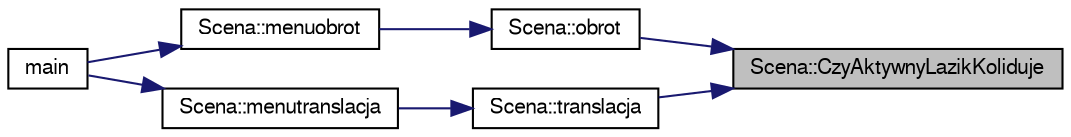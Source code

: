 digraph "Scena::CzyAktywnyLazikKoliduje"
{
 // LATEX_PDF_SIZE
  edge [fontname="FreeSans",fontsize="10",labelfontname="FreeSans",labelfontsize="10"];
  node [fontname="FreeSans",fontsize="10",shape=record];
  rankdir="RL";
  Node1 [label="Scena::CzyAktywnyLazikKoliduje",height=0.2,width=0.4,color="black", fillcolor="grey75", style="filled", fontcolor="black",tooltip="Metoda sprawdza czy aktywny lazik koliduje z obiektami sceny."];
  Node1 -> Node2 [dir="back",color="midnightblue",fontsize="10",style="solid",fontname="FreeSans"];
  Node2 [label="Scena::obrot",height=0.2,width=0.4,color="black", fillcolor="white", style="filled",URL="$a00121.html#a8a498687358ae8d29f880941edc124ec",tooltip="Obrot lazika razem z animacja."];
  Node2 -> Node3 [dir="back",color="midnightblue",fontsize="10",style="solid",fontname="FreeSans"];
  Node3 [label="Scena::menuobrot",height=0.2,width=0.4,color="black", fillcolor="white", style="filled",URL="$a00121.html#abdbd13ab7a7efa23a23cb8b291bbad31",tooltip="Obrot AktywnegoLazika o zadany kat"];
  Node3 -> Node4 [dir="back",color="midnightblue",fontsize="10",style="solid",fontname="FreeSans"];
  Node4 [label="main",height=0.2,width=0.4,color="black", fillcolor="white", style="filled",URL="$a00077.html#ae66f6b31b5ad750f1fe042a706a4e3d4",tooltip=" "];
  Node1 -> Node5 [dir="back",color="midnightblue",fontsize="10",style="solid",fontname="FreeSans"];
  Node5 [label="Scena::translacja",height=0.2,width=0.4,color="black", fillcolor="white", style="filled",URL="$a00121.html#abcc6f974118f170a30057b0d02d624ee",tooltip="translacja lazika razem z animacja"];
  Node5 -> Node6 [dir="back",color="midnightblue",fontsize="10",style="solid",fontname="FreeSans"];
  Node6 [label="Scena::menutranslacja",height=0.2,width=0.4,color="black", fillcolor="white", style="filled",URL="$a00121.html#a87886bfb1d620bb367cb75ecd09d0c71",tooltip="Translacja AktywnegoLazika o zadany kat"];
  Node6 -> Node4 [dir="back",color="midnightblue",fontsize="10",style="solid",fontname="FreeSans"];
}
